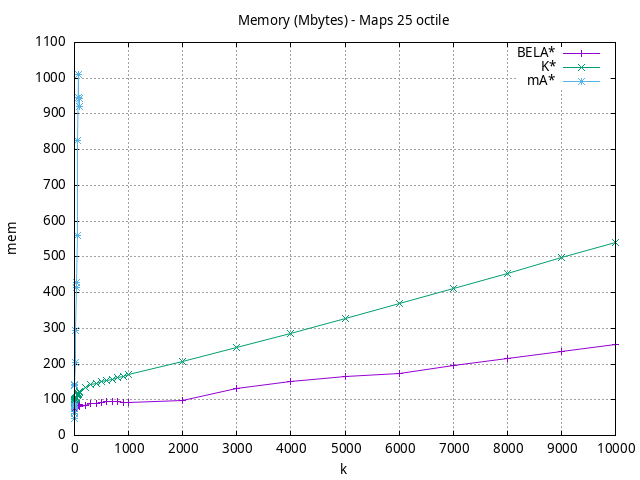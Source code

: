#!/usr/bin/gnuplot
# -*- coding: utf-8 -*-
#
# results/maps/octile/25/random512-25.heuristic.octile.mem.gnuplot
#
# Started on 04/07/2024 21:48:06
# Author: Carlos Linares López
set grid
set xlabel "k"
set ylabel "mem"

set title "Memory (Mbytes) - Maps 25 octile"

set terminal png enhanced font "Ariel,10"
set output 'random512-25.heuristic.octile.mem.png'

plot "-" title "BELA*"      with linesp, "-" title "K*"      with linesp, "-" title "mA*"      with linesp

	1 66.14
	2 70.57
	3 72.6
	4 73.0
	5 73.0
	6 73.71
	7 74.71
	8 75.0
	9 76.42
	10 77.0
	20 78.57
	30 80.0
	40 80.71
	50 82.14
	60 83.0
	70 83.71
	80 84.71
	90 85.71
	100 81.79
	200 82.85
	300 90.2
	400 90.24
	500 92.14
	600 94.66
	700 96.22
	800 95.07
	900 92.49
	1000 91.71
	2000 97.22
	3000 131.41
	4000 150.58
	5000 165.58
	6000 173.47
	7000 197.16
	8000 214.37
	9000 234.08
	10000 254.65
end
	1 85.78
	2 91.16
	3 95.01
	4 96.0
	5 96.71
	6 97.71
	7 98.71
	8 99.71
	9 100.71
	10 101.71
	20 102.71
	30 103.72
	40 105.72
	50 111.84
	60 114.42
	70 115.71
	80 118.13
	90 120.42
	100 122.42
	200 134.65
	300 141.55
	400 146.55
	500 151.55
	600 153.91
	700 157.24
	800 161.49
	900 166.09
	1000 169.91
	2000 206.54
	3000 246.98
	4000 286.55
	5000 328.33
	6000 369.41
	7000 411.89
	8000 453.69
	9000 499.37
	10000 541.21
end
	1 47.06
	2 62.33
	3 66.29
	4 66.15
	5 78.77
	6 80.23
	7 90.71
	8 138.85
	9 141.96
	10 204.34
	20 294.19
	30 414.98
	40 427.42
	50 559.76
	60 826.2
	70 1009.4
	80 945.68
	90 922.11
	100 944.46
end
